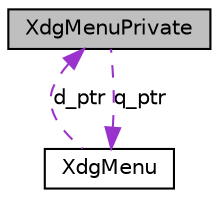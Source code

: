digraph G
{
  edge [fontname="Helvetica",fontsize="10",labelfontname="Helvetica",labelfontsize="10"];
  node [fontname="Helvetica",fontsize="10",shape=record];
  Node1 [label="XdgMenuPrivate",height=0.2,width=0.4,color="black", fillcolor="grey75", style="filled" fontcolor="black"];
  Node2 -> Node1 [dir=back,color="darkorchid3",fontsize="10",style="dashed",label="q_ptr",fontname="Helvetica"];
  Node2 [label="XdgMenu",height=0.2,width=0.4,color="black", fillcolor="white", style="filled",URL="$classXdgMenu.html",tooltip="The XdgMenu class implements the &quot;Desktop Menu Specification&quot; from freedesktop.org."];
  Node1 -> Node2 [dir=back,color="darkorchid3",fontsize="10",style="dashed",label="d_ptr",fontname="Helvetica"];
}
